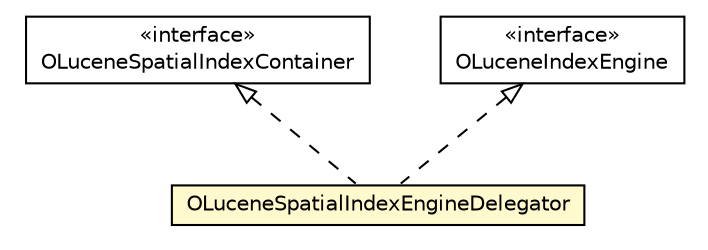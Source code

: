 #!/usr/local/bin/dot
#
# Class diagram 
# Generated by UMLGraph version R5_6-24-gf6e263 (http://www.umlgraph.org/)
#

digraph G {
	edge [fontname="Helvetica",fontsize=10,labelfontname="Helvetica",labelfontsize=10];
	node [fontname="Helvetica",fontsize=10,shape=plaintext];
	nodesep=0.25;
	ranksep=0.5;
	// com.orientechnologies.spatial.engine.OLuceneSpatialIndexEngineDelegator
	c4429788 [label=<<table title="com.orientechnologies.spatial.engine.OLuceneSpatialIndexEngineDelegator" border="0" cellborder="1" cellspacing="0" cellpadding="2" port="p" bgcolor="lemonChiffon" href="./OLuceneSpatialIndexEngineDelegator.html">
		<tr><td><table border="0" cellspacing="0" cellpadding="1">
<tr><td align="center" balign="center"> OLuceneSpatialIndexEngineDelegator </td></tr>
		</table></td></tr>
		</table>>, URL="./OLuceneSpatialIndexEngineDelegator.html", fontname="Helvetica", fontcolor="black", fontsize=10.0];
	// com.orientechnologies.spatial.engine.OLuceneSpatialIndexContainer
	c4429792 [label=<<table title="com.orientechnologies.spatial.engine.OLuceneSpatialIndexContainer" border="0" cellborder="1" cellspacing="0" cellpadding="2" port="p" href="./OLuceneSpatialIndexContainer.html">
		<tr><td><table border="0" cellspacing="0" cellpadding="1">
<tr><td align="center" balign="center"> &#171;interface&#187; </td></tr>
<tr><td align="center" balign="center"> OLuceneSpatialIndexContainer </td></tr>
		</table></td></tr>
		</table>>, URL="./OLuceneSpatialIndexContainer.html", fontname="Helvetica", fontcolor="black", fontsize=10.0];
	// com.orientechnologies.lucene.engine.OLuceneIndexEngine
	c4429850 [label=<<table title="com.orientechnologies.lucene.engine.OLuceneIndexEngine" border="0" cellborder="1" cellspacing="0" cellpadding="2" port="p" href="../../lucene/engine/OLuceneIndexEngine.html">
		<tr><td><table border="0" cellspacing="0" cellpadding="1">
<tr><td align="center" balign="center"> &#171;interface&#187; </td></tr>
<tr><td align="center" balign="center"> OLuceneIndexEngine </td></tr>
		</table></td></tr>
		</table>>, URL="../../lucene/engine/OLuceneIndexEngine.html", fontname="Helvetica", fontcolor="black", fontsize=10.0];
	//com.orientechnologies.spatial.engine.OLuceneSpatialIndexEngineDelegator implements com.orientechnologies.lucene.engine.OLuceneIndexEngine
	c4429850:p -> c4429788:p [dir=back,arrowtail=empty,style=dashed];
	//com.orientechnologies.spatial.engine.OLuceneSpatialIndexEngineDelegator implements com.orientechnologies.spatial.engine.OLuceneSpatialIndexContainer
	c4429792:p -> c4429788:p [dir=back,arrowtail=empty,style=dashed];
}

